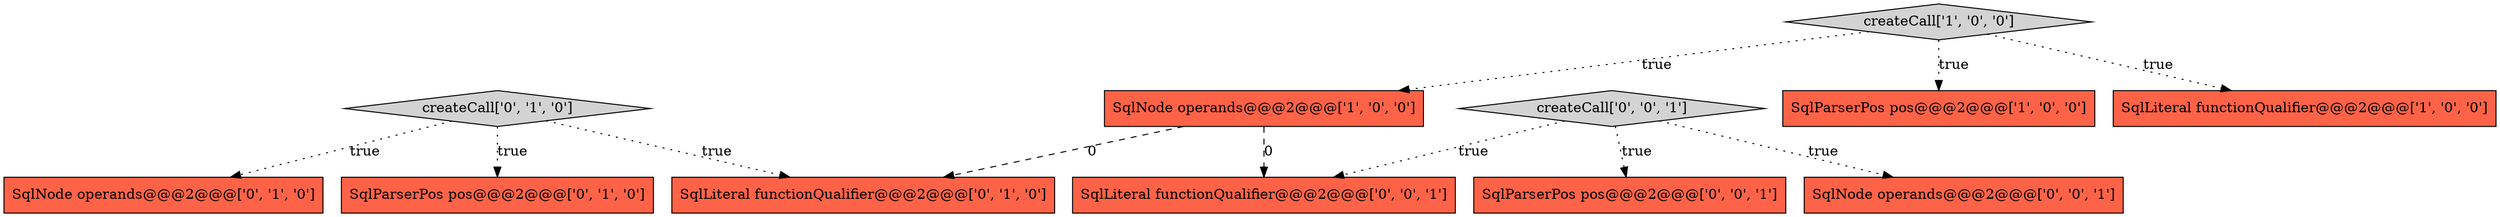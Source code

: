 digraph {
4 [style = filled, label = "createCall['0', '1', '0']", fillcolor = lightgray, shape = diamond image = "AAA0AAABBB2BBB"];
2 [style = filled, label = "SqlNode operands@@@2@@@['1', '0', '0']", fillcolor = tomato, shape = box image = "AAA1AAABBB1BBB"];
7 [style = filled, label = "SqlLiteral functionQualifier@@@2@@@['0', '1', '0']", fillcolor = tomato, shape = box image = "AAA1AAABBB2BBB"];
8 [style = filled, label = "createCall['0', '0', '1']", fillcolor = lightgray, shape = diamond image = "AAA0AAABBB3BBB"];
10 [style = filled, label = "SqlParserPos pos@@@2@@@['0', '0', '1']", fillcolor = tomato, shape = box image = "AAA0AAABBB3BBB"];
6 [style = filled, label = "SqlParserPos pos@@@2@@@['0', '1', '0']", fillcolor = tomato, shape = box image = "AAA0AAABBB2BBB"];
0 [style = filled, label = "SqlParserPos pos@@@2@@@['1', '0', '0']", fillcolor = tomato, shape = box image = "AAA0AAABBB1BBB"];
3 [style = filled, label = "createCall['1', '0', '0']", fillcolor = lightgray, shape = diamond image = "AAA0AAABBB1BBB"];
9 [style = filled, label = "SqlNode operands@@@2@@@['0', '0', '1']", fillcolor = tomato, shape = box image = "AAA0AAABBB3BBB"];
11 [style = filled, label = "SqlLiteral functionQualifier@@@2@@@['0', '0', '1']", fillcolor = tomato, shape = box image = "AAA0AAABBB3BBB"];
1 [style = filled, label = "SqlLiteral functionQualifier@@@2@@@['1', '0', '0']", fillcolor = tomato, shape = box image = "AAA0AAABBB1BBB"];
5 [style = filled, label = "SqlNode operands@@@2@@@['0', '1', '0']", fillcolor = tomato, shape = box image = "AAA0AAABBB2BBB"];
4->6 [style = dotted, label="true"];
8->11 [style = dotted, label="true"];
4->7 [style = dotted, label="true"];
4->5 [style = dotted, label="true"];
2->11 [style = dashed, label="0"];
8->9 [style = dotted, label="true"];
8->10 [style = dotted, label="true"];
2->7 [style = dashed, label="0"];
3->1 [style = dotted, label="true"];
3->2 [style = dotted, label="true"];
3->0 [style = dotted, label="true"];
}
